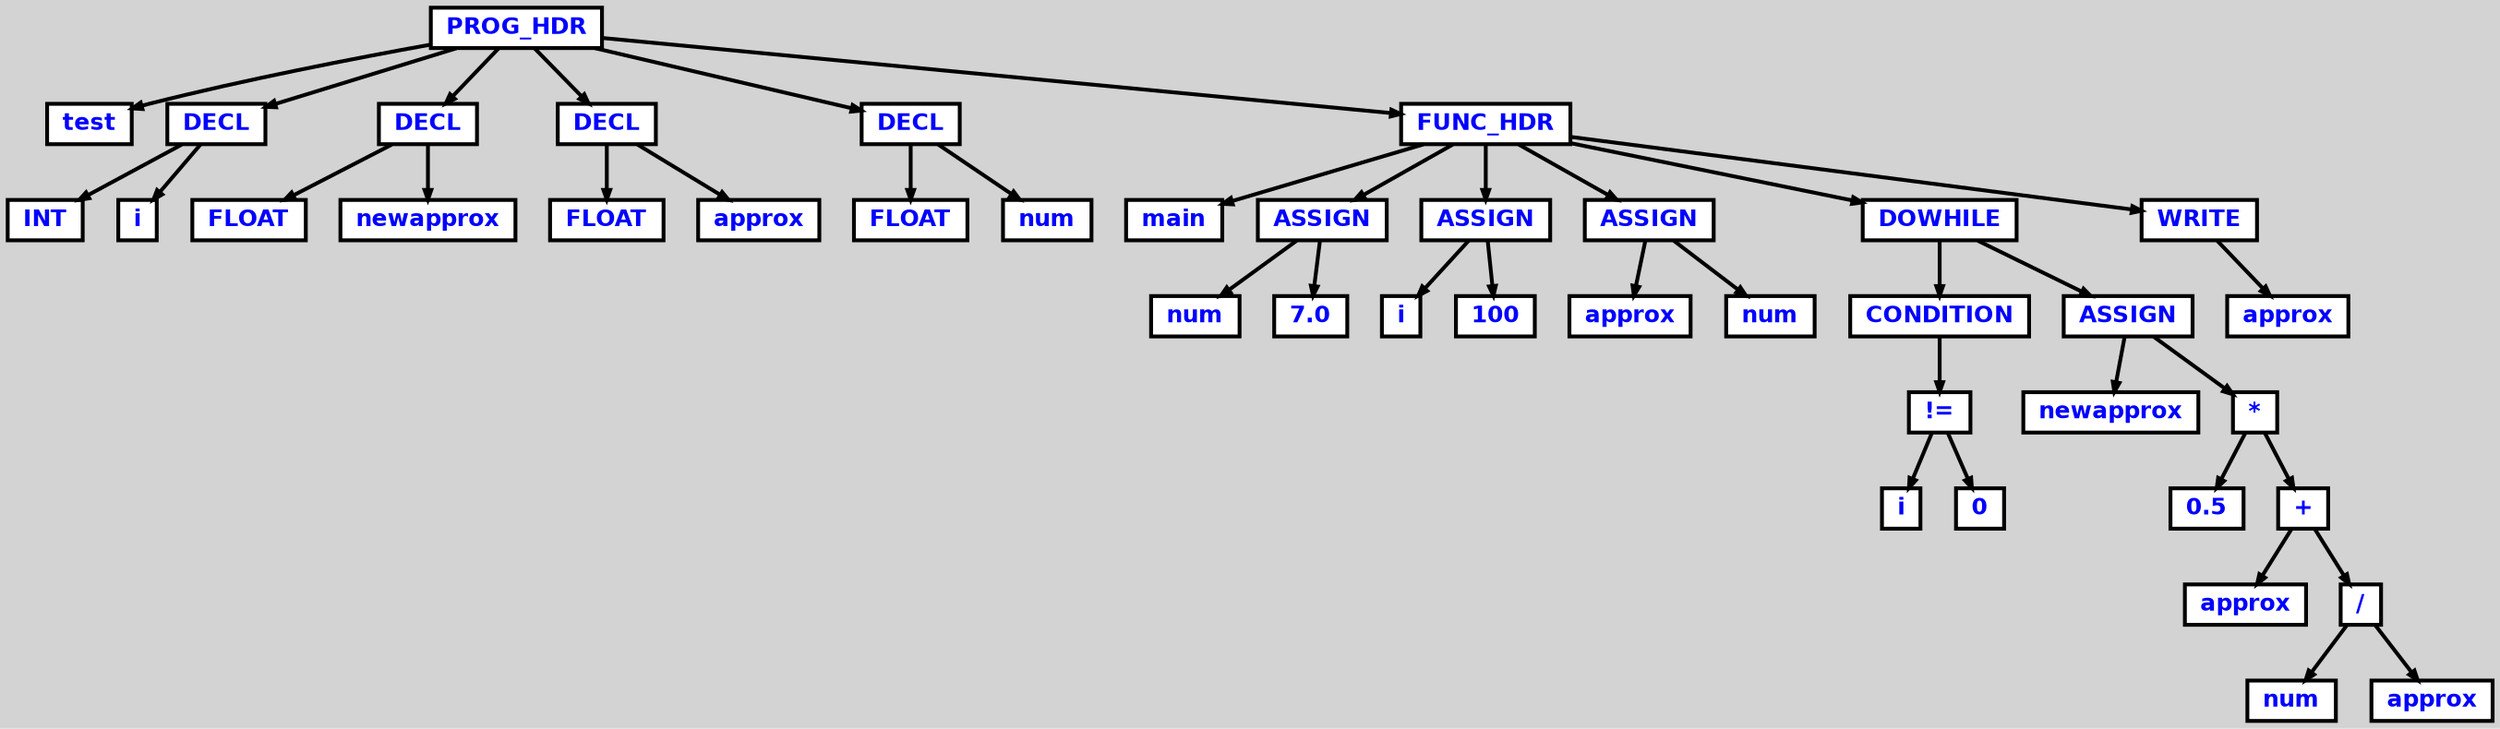 digraph {

	ordering=out;
	ranksep=.4;
	bgcolor="lightgrey"; node [shape=box, fixedsize=false, fontsize=12, fontname="Helvetica-bold", fontcolor="blue"
		width=.25, height=.25, color="black", fillcolor="white", style="filled, solid, bold"];
	edge [arrowsize=.5, color="black", style="bold"]

  n0 [label="PROG_HDR"];
  n1 [label="test"];
  n2 [label="DECL"];
  n2 [label="DECL"];
  n3 [label="INT"];
  n4 [label="i"];
  n5 [label="DECL"];
  n5 [label="DECL"];
  n6 [label="FLOAT"];
  n7 [label="newapprox"];
  n8 [label="DECL"];
  n8 [label="DECL"];
  n9 [label="FLOAT"];
  n10 [label="approx"];
  n11 [label="DECL"];
  n11 [label="DECL"];
  n12 [label="FLOAT"];
  n13 [label="num"];
  n14 [label="FUNC_HDR"];
  n14 [label="FUNC_HDR"];
  n15 [label="main"];
  n16 [label="ASSIGN"];
  n16 [label="ASSIGN"];
  n17 [label="num"];
  n18 [label="7.0"];
  n19 [label="ASSIGN"];
  n19 [label="ASSIGN"];
  n20 [label="i"];
  n21 [label="100"];
  n22 [label="ASSIGN"];
  n22 [label="ASSIGN"];
  n23 [label="approx"];
  n24 [label="num"];
  n25 [label="DOWHILE"];
  n25 [label="DOWHILE"];
  n26 [label="CONDITION"];
  n26 [label="CONDITION"];
  n27 [label="!="];
  n27 [label="!="];
  n28 [label="i"];
  n29 [label="0"];
  n30 [label="ASSIGN"];
  n30 [label="ASSIGN"];
  n31 [label="newapprox"];
  n32 [label="*"];
  n32 [label="*"];
  n33 [label="0.5"];
  n34 [label="+"];
  n34 [label="+"];
  n35 [label="approx"];
  n36 [label="/"];
  n36 [label="/"];
  n37 [label="num"];
  n38 [label="approx"];
  n39 [label="WRITE"];
  n39 [label="WRITE"];
  n40 [label="approx"];

  n0 -> n1 // "PROG_HDR" -> "test"
  n0 -> n2 // "PROG_HDR" -> "DECL"
  n2 -> n3 // "DECL" -> "INT"
  n2 -> n4 // "DECL" -> "i"
  n0 -> n5 // "PROG_HDR" -> "DECL"
  n5 -> n6 // "DECL" -> "FLOAT"
  n5 -> n7 // "DECL" -> "newapprox"
  n0 -> n8 // "PROG_HDR" -> "DECL"
  n8 -> n9 // "DECL" -> "FLOAT"
  n8 -> n10 // "DECL" -> "approx"
  n0 -> n11 // "PROG_HDR" -> "DECL"
  n11 -> n12 // "DECL" -> "FLOAT"
  n11 -> n13 // "DECL" -> "num"
  n0 -> n14 // "PROG_HDR" -> "FUNC_HDR"
  n14 -> n15 // "FUNC_HDR" -> "main"
  n14 -> n16 // "FUNC_HDR" -> "ASSIGN"
  n16 -> n17 // "ASSIGN" -> "num"
  n16 -> n18 // "ASSIGN" -> "7.0"
  n14 -> n19 // "FUNC_HDR" -> "ASSIGN"
  n19 -> n20 // "ASSIGN" -> "i"
  n19 -> n21 // "ASSIGN" -> "100"
  n14 -> n22 // "FUNC_HDR" -> "ASSIGN"
  n22 -> n23 // "ASSIGN" -> "approx"
  n22 -> n24 // "ASSIGN" -> "num"
  n14 -> n25 // "FUNC_HDR" -> "DOWHILE"
  n25 -> n26 // "DOWHILE" -> "CONDITION"
  n26 -> n27 // "CONDITION" -> "!="
  n27 -> n28 // "!=" -> "i"
  n27 -> n29 // "!=" -> "0"
  n25 -> n30 // "DOWHILE" -> "ASSIGN"
  n30 -> n31 // "ASSIGN" -> "newapprox"
  n30 -> n32 // "ASSIGN" -> "*"
  n32 -> n33 // "*" -> "0.5"
  n32 -> n34 // "*" -> "+"
  n34 -> n35 // "+" -> "approx"
  n34 -> n36 // "+" -> "/"
  n36 -> n37 // "/" -> "num"
  n36 -> n38 // "/" -> "approx"
  n14 -> n39 // "FUNC_HDR" -> "WRITE"
  n39 -> n40 // "WRITE" -> "approx"

}

